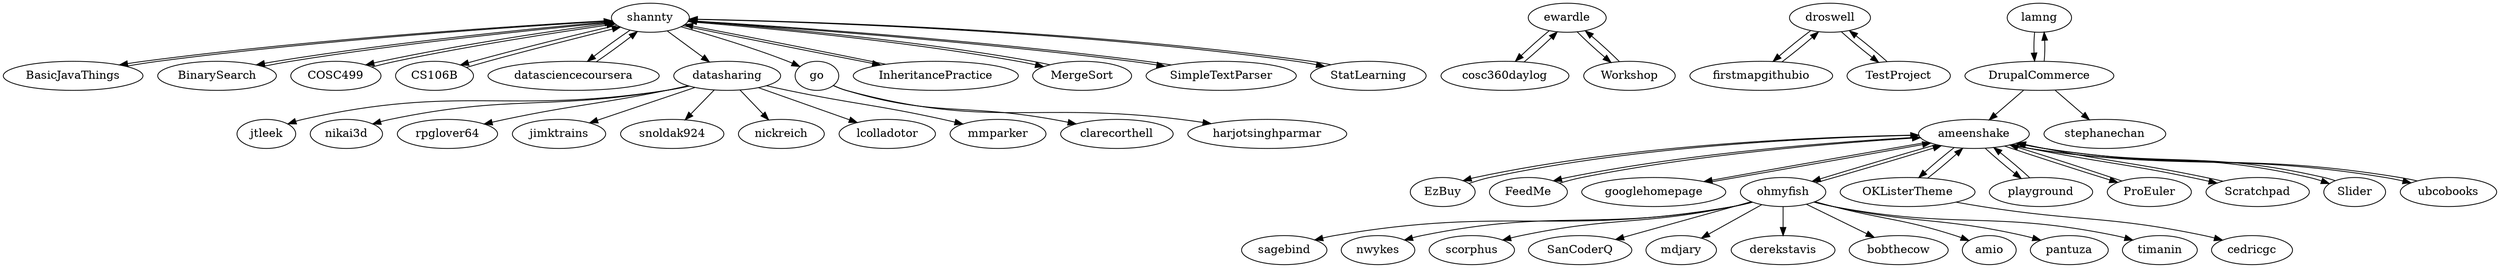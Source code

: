 digraph d{

 shannty -> { BasicJavaThings BinarySearch COSC499 CS106B datasciencecoursera datasharing go InheritancePractice MergeSort SimpleTextParser StatLearning }
 ewardle -> { cosc360daylog Workshop }
 droswell -> { firstmapgithubio TestProject }
 lamng -> { DrupalCommerce }
 ameenshake -> { EzBuy FeedMe googlehomepage ohmyfish OKListerTheme playground ProEuler Scratchpad Slider ubcobooks }
 BasicJavaThings -> { shannty }
 BinarySearch -> { shannty }
 COSC499 -> { shannty }
 CS106B -> { shannty }
 datasciencecoursera -> { shannty }
 datasharing -> { jtleek nikai3d rpglover64 jimktrains snoldak924 nickreich lcolladotor mmparker }
 go -> { clarecorthell harjotsinghparmar }
 InheritancePractice -> { shannty }
 MergeSort -> { shannty }
 SimpleTextParser -> { shannty }
 StatLearning -> { shannty }
 cosc360daylog -> { ewardle }
 Workshop -> { ewardle }
 firstmapgithubio -> { droswell }
 TestProject -> { droswell }
 DrupalCommerce -> { lamng stephanechan ameenshake }
 EzBuy -> { ameenshake }
 FeedMe -> { ameenshake }
 googlehomepage -> { ameenshake }
 ohmyfish -> { ameenshake sagebind nwykes scorphus SanCoderQ mdjary derekstavis bobthecow amio derekstavis pantuza timanin }
 OKListerTheme -> { ameenshake cedricgc }
 playground -> {ameenshake}
 ProEuler -> {ameenshake}
 Scratchpad -> {ameenshake}
 Slider -> {ameenshake}
 ubcobooks -> {ameenshake}

}